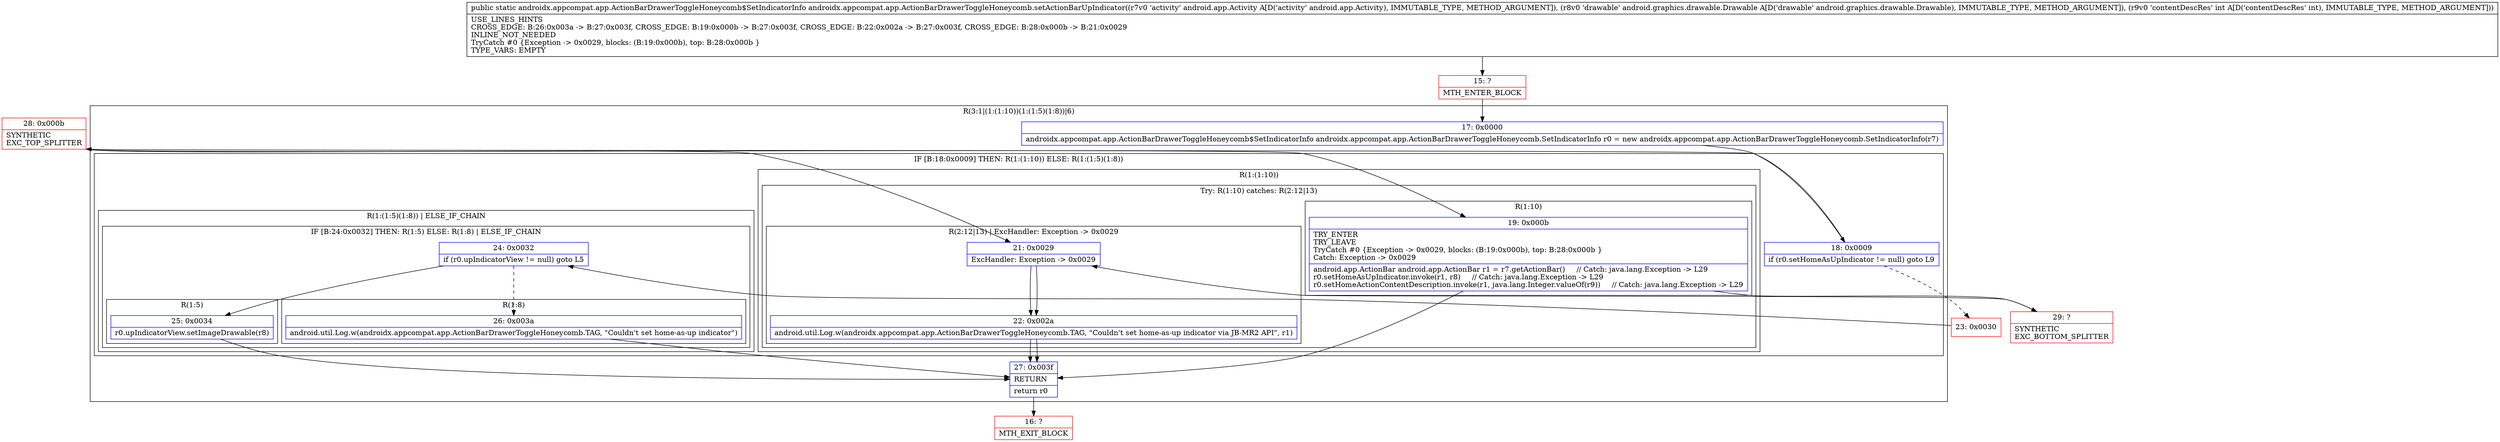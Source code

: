digraph "CFG forandroidx.appcompat.app.ActionBarDrawerToggleHoneycomb.setActionBarUpIndicator(Landroid\/app\/Activity;Landroid\/graphics\/drawable\/Drawable;I)Landroidx\/appcompat\/app\/ActionBarDrawerToggleHoneycomb$SetIndicatorInfo;" {
subgraph cluster_Region_1543121296 {
label = "R(3:1|(1:(1:10))(1:(1:5)(1:8))|6)";
node [shape=record,color=blue];
Node_17 [shape=record,label="{17\:\ 0x0000|androidx.appcompat.app.ActionBarDrawerToggleHoneycomb$SetIndicatorInfo androidx.appcompat.app.ActionBarDrawerToggleHoneycomb.SetIndicatorInfo r0 = new androidx.appcompat.app.ActionBarDrawerToggleHoneycomb.SetIndicatorInfo(r7)\l}"];
subgraph cluster_IfRegion_1399611275 {
label = "IF [B:18:0x0009] THEN: R(1:(1:10)) ELSE: R(1:(1:5)(1:8))";
node [shape=record,color=blue];
Node_18 [shape=record,label="{18\:\ 0x0009|if (r0.setHomeAsUpIndicator != null) goto L9\l}"];
subgraph cluster_Region_1970074029 {
label = "R(1:(1:10))";
node [shape=record,color=blue];
subgraph cluster_TryCatchRegion_567930654 {
label = "Try: R(1:10) catches: R(2:12|13)";
node [shape=record,color=blue];
subgraph cluster_Region_218362168 {
label = "R(1:10)";
node [shape=record,color=blue];
Node_19 [shape=record,label="{19\:\ 0x000b|TRY_ENTER\lTRY_LEAVE\lTryCatch #0 \{Exception \-\> 0x0029, blocks: (B:19:0x000b), top: B:28:0x000b \}\lCatch: Exception \-\> 0x0029\l|android.app.ActionBar android.app.ActionBar r1 = r7.getActionBar()     \/\/ Catch: java.lang.Exception \-\> L29\lr0.setHomeAsUpIndicator.invoke(r1, r8)     \/\/ Catch: java.lang.Exception \-\> L29\lr0.setHomeActionContentDescription.invoke(r1, java.lang.Integer.valueOf(r9))     \/\/ Catch: java.lang.Exception \-\> L29\l}"];
}
subgraph cluster_Region_391247981 {
label = "R(2:12|13) | ExcHandler: Exception \-\> 0x0029\l";
node [shape=record,color=blue];
Node_21 [shape=record,label="{21\:\ 0x0029|ExcHandler: Exception \-\> 0x0029\l}"];
Node_22 [shape=record,label="{22\:\ 0x002a|android.util.Log.w(androidx.appcompat.app.ActionBarDrawerToggleHoneycomb.TAG, \"Couldn't set home\-as\-up indicator via JB\-MR2 API\", r1)\l}"];
}
}
}
subgraph cluster_Region_1273535446 {
label = "R(1:(1:5)(1:8)) | ELSE_IF_CHAIN\l";
node [shape=record,color=blue];
subgraph cluster_IfRegion_1135956020 {
label = "IF [B:24:0x0032] THEN: R(1:5) ELSE: R(1:8) | ELSE_IF_CHAIN\l";
node [shape=record,color=blue];
Node_24 [shape=record,label="{24\:\ 0x0032|if (r0.upIndicatorView != null) goto L5\l}"];
subgraph cluster_Region_1225348987 {
label = "R(1:5)";
node [shape=record,color=blue];
Node_25 [shape=record,label="{25\:\ 0x0034|r0.upIndicatorView.setImageDrawable(r8)\l}"];
}
subgraph cluster_Region_1495001759 {
label = "R(1:8)";
node [shape=record,color=blue];
Node_26 [shape=record,label="{26\:\ 0x003a|android.util.Log.w(androidx.appcompat.app.ActionBarDrawerToggleHoneycomb.TAG, \"Couldn't set home\-as\-up indicator\")\l}"];
}
}
}
}
Node_27 [shape=record,label="{27\:\ 0x003f|RETURN\l|return r0\l}"];
}
subgraph cluster_Region_391247981 {
label = "R(2:12|13) | ExcHandler: Exception \-\> 0x0029\l";
node [shape=record,color=blue];
Node_21 [shape=record,label="{21\:\ 0x0029|ExcHandler: Exception \-\> 0x0029\l}"];
Node_22 [shape=record,label="{22\:\ 0x002a|android.util.Log.w(androidx.appcompat.app.ActionBarDrawerToggleHoneycomb.TAG, \"Couldn't set home\-as\-up indicator via JB\-MR2 API\", r1)\l}"];
}
Node_15 [shape=record,color=red,label="{15\:\ ?|MTH_ENTER_BLOCK\l}"];
Node_23 [shape=record,color=red,label="{23\:\ 0x0030}"];
Node_16 [shape=record,color=red,label="{16\:\ ?|MTH_EXIT_BLOCK\l}"];
Node_28 [shape=record,color=red,label="{28\:\ 0x000b|SYNTHETIC\lEXC_TOP_SPLITTER\l}"];
Node_29 [shape=record,color=red,label="{29\:\ ?|SYNTHETIC\lEXC_BOTTOM_SPLITTER\l}"];
MethodNode[shape=record,label="{public static androidx.appcompat.app.ActionBarDrawerToggleHoneycomb$SetIndicatorInfo androidx.appcompat.app.ActionBarDrawerToggleHoneycomb.setActionBarUpIndicator((r7v0 'activity' android.app.Activity A[D('activity' android.app.Activity), IMMUTABLE_TYPE, METHOD_ARGUMENT]), (r8v0 'drawable' android.graphics.drawable.Drawable A[D('drawable' android.graphics.drawable.Drawable), IMMUTABLE_TYPE, METHOD_ARGUMENT]), (r9v0 'contentDescRes' int A[D('contentDescRes' int), IMMUTABLE_TYPE, METHOD_ARGUMENT]))  | USE_LINES_HINTS\lCROSS_EDGE: B:26:0x003a \-\> B:27:0x003f, CROSS_EDGE: B:19:0x000b \-\> B:27:0x003f, CROSS_EDGE: B:22:0x002a \-\> B:27:0x003f, CROSS_EDGE: B:28:0x000b \-\> B:21:0x0029\lINLINE_NOT_NEEDED\lTryCatch #0 \{Exception \-\> 0x0029, blocks: (B:19:0x000b), top: B:28:0x000b \}\lTYPE_VARS: EMPTY\l}"];
MethodNode -> Node_15;Node_17 -> Node_18;
Node_18 -> Node_23[style=dashed];
Node_18 -> Node_28;
Node_19 -> Node_27;
Node_19 -> Node_29;
Node_21 -> Node_22;
Node_22 -> Node_27;
Node_24 -> Node_25;
Node_24 -> Node_26[style=dashed];
Node_25 -> Node_27;
Node_26 -> Node_27;
Node_27 -> Node_16;
Node_21 -> Node_22;
Node_22 -> Node_27;
Node_15 -> Node_17;
Node_23 -> Node_24;
Node_28 -> Node_19;
Node_28 -> Node_21;
Node_29 -> Node_21;
}

